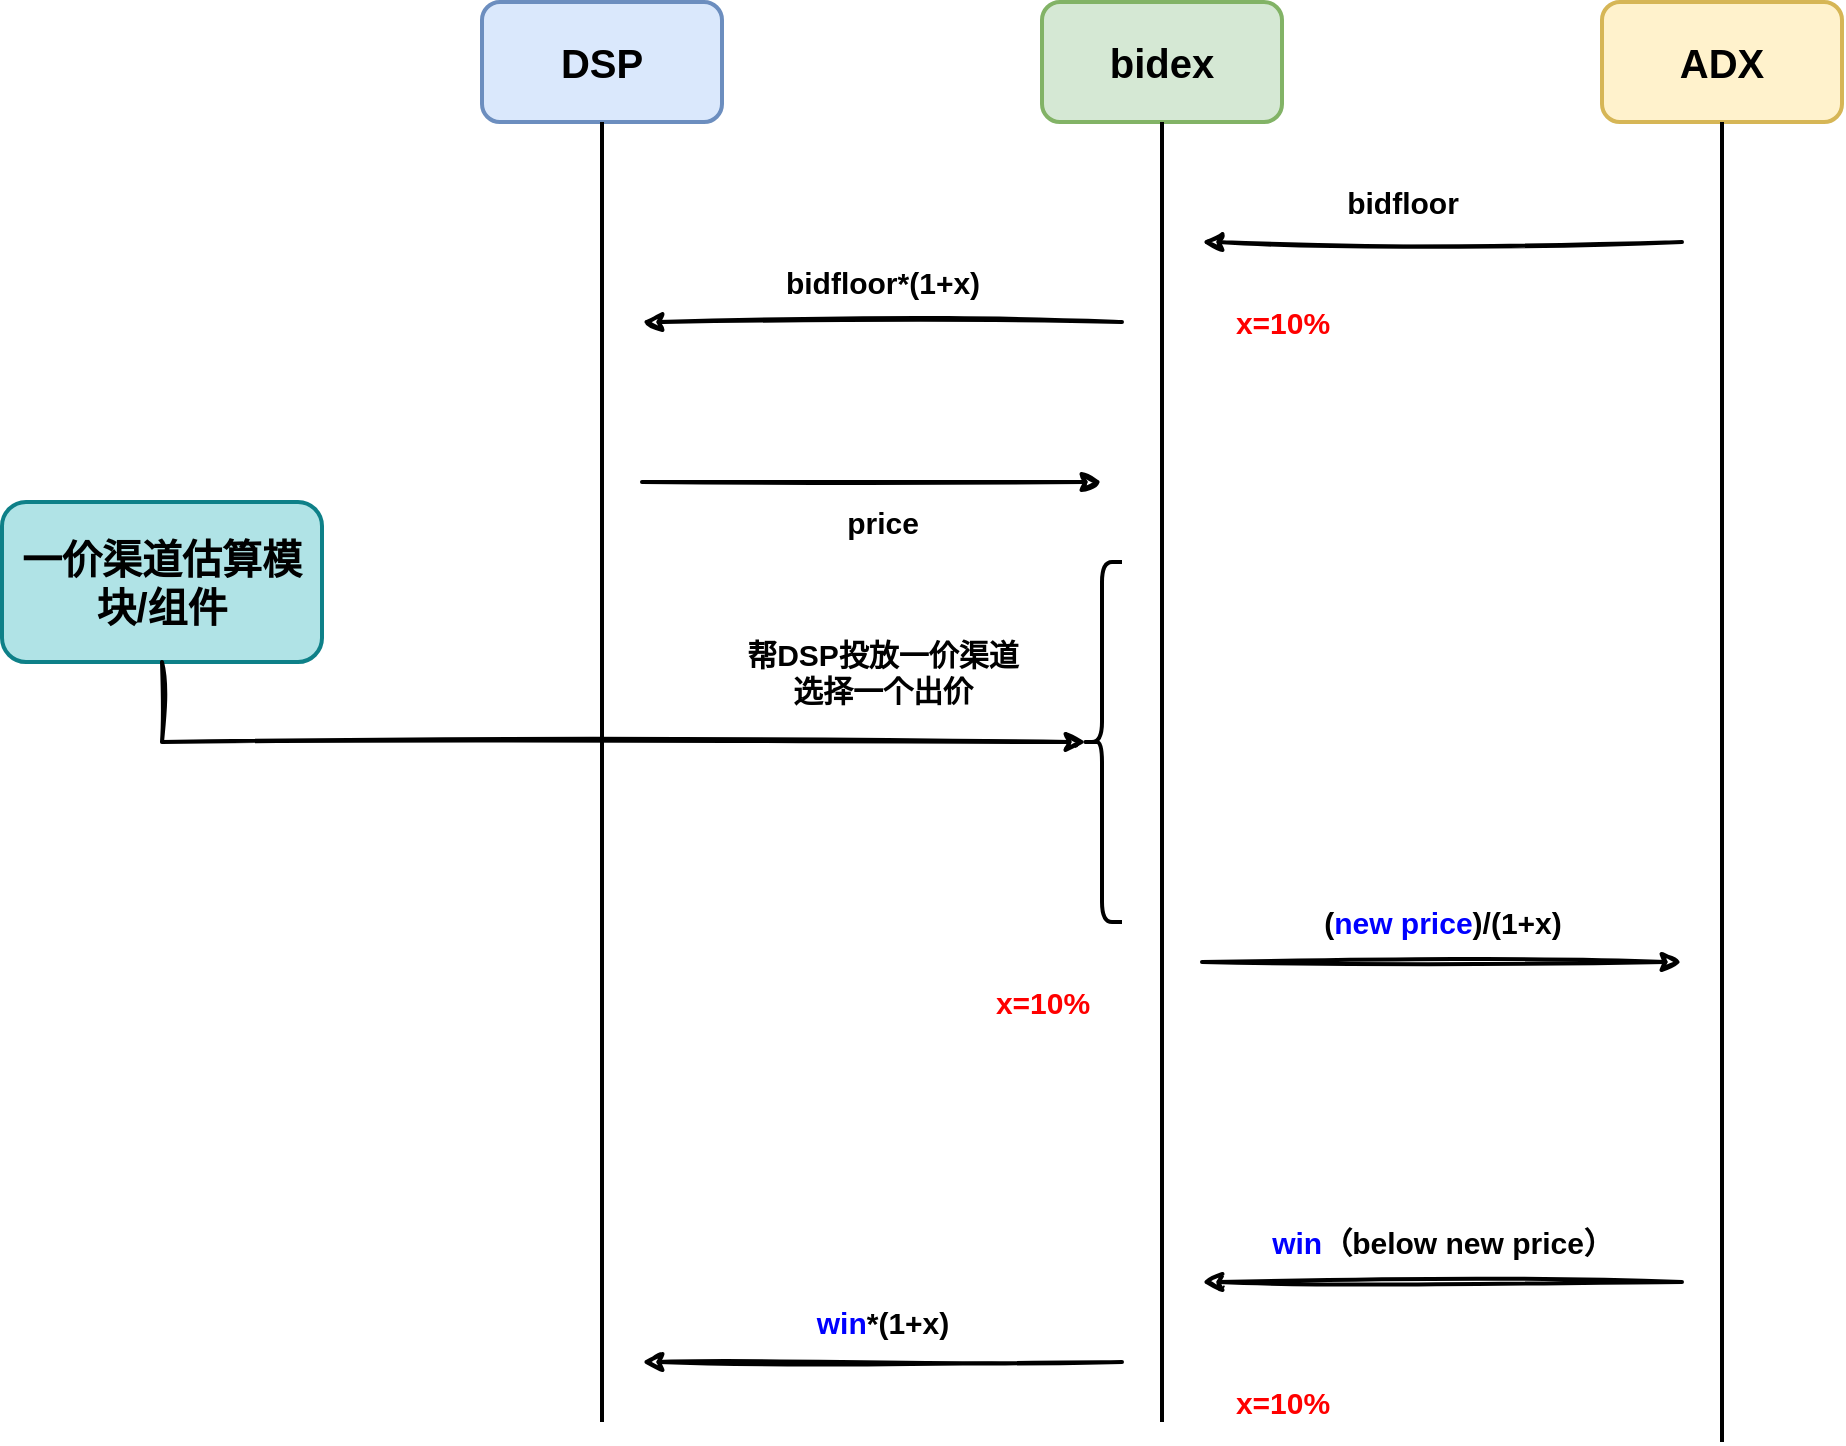 <mxfile version="21.3.2" type="github">
  <diagram name="第 1 页" id="ORAu-yitMfR56Z-VQV3A">
    <mxGraphModel dx="1831" dy="588" grid="1" gridSize="10" guides="1" tooltips="1" connect="1" arrows="1" fold="1" page="1" pageScale="1" pageWidth="827" pageHeight="1169" math="0" shadow="0">
      <root>
        <mxCell id="0" />
        <mxCell id="1" parent="0" />
        <mxCell id="8WJhKyVB8sx55bWzzWLO-1" value="DSP" style="rounded=1;whiteSpace=wrap;html=1;strokeWidth=2;fillWeight=4;hachureGap=8;hachureAngle=45;fillColor=#dae8fc;strokeColor=#6c8ebf;fontStyle=1;fontSize=20;" vertex="1" parent="1">
          <mxGeometry x="160" y="120" width="120" height="60" as="geometry" />
        </mxCell>
        <mxCell id="8WJhKyVB8sx55bWzzWLO-3" value="bidex" style="rounded=1;whiteSpace=wrap;html=1;strokeWidth=2;fillWeight=4;hachureGap=8;hachureAngle=45;fillColor=#d5e8d4;strokeColor=#82b366;fontStyle=1;fontSize=20;" vertex="1" parent="1">
          <mxGeometry x="440" y="120" width="120" height="60" as="geometry" />
        </mxCell>
        <mxCell id="8WJhKyVB8sx55bWzzWLO-4" value="ADX" style="rounded=1;whiteSpace=wrap;html=1;strokeWidth=2;fillWeight=4;hachureGap=8;hachureAngle=45;fillColor=#fff2cc;strokeColor=#d6b656;fontStyle=1;fontSize=20;" vertex="1" parent="1">
          <mxGeometry x="720" y="120" width="120" height="60" as="geometry" />
        </mxCell>
        <mxCell id="8WJhKyVB8sx55bWzzWLO-5" value="" style="line;strokeWidth=2;direction=south;html=1;" vertex="1" parent="1">
          <mxGeometry x="215" y="180" width="10" height="650" as="geometry" />
        </mxCell>
        <mxCell id="8WJhKyVB8sx55bWzzWLO-6" value="" style="line;strokeWidth=2;direction=south;html=1;" vertex="1" parent="1">
          <mxGeometry x="495" y="180" width="10" height="650" as="geometry" />
        </mxCell>
        <mxCell id="8WJhKyVB8sx55bWzzWLO-7" value="" style="line;strokeWidth=2;direction=south;html=1;" vertex="1" parent="1">
          <mxGeometry x="775" y="180" width="10" height="660" as="geometry" />
        </mxCell>
        <mxCell id="8WJhKyVB8sx55bWzzWLO-8" value="" style="endArrow=classic;html=1;rounded=0;fontStyle=1;strokeWidth=2;sketch=1;curveFitting=1;jiggle=2;" edge="1" parent="1">
          <mxGeometry width="50" height="50" relative="1" as="geometry">
            <mxPoint x="240" y="360" as="sourcePoint" />
            <mxPoint x="470" y="360" as="targetPoint" />
          </mxGeometry>
        </mxCell>
        <mxCell id="8WJhKyVB8sx55bWzzWLO-9" value="" style="endArrow=classic;html=1;rounded=0;fontStyle=1;strokeWidth=2;sketch=1;curveFitting=1;jiggle=2;" edge="1" parent="1">
          <mxGeometry width="50" height="50" relative="1" as="geometry">
            <mxPoint x="520" y="600" as="sourcePoint" />
            <mxPoint x="760" y="600" as="targetPoint" />
          </mxGeometry>
        </mxCell>
        <mxCell id="8WJhKyVB8sx55bWzzWLO-10" value="" style="endArrow=classic;html=1;rounded=0;fontStyle=1;strokeWidth=2;sketch=1;curveFitting=1;jiggle=2;" edge="1" parent="1">
          <mxGeometry width="50" height="50" relative="1" as="geometry">
            <mxPoint x="760" y="240" as="sourcePoint" />
            <mxPoint x="520" y="240" as="targetPoint" />
          </mxGeometry>
        </mxCell>
        <mxCell id="8WJhKyVB8sx55bWzzWLO-11" value="" style="endArrow=classic;html=1;rounded=0;fontStyle=1;strokeWidth=2;sketch=1;curveFitting=1;jiggle=2;" edge="1" parent="1">
          <mxGeometry width="50" height="50" relative="1" as="geometry">
            <mxPoint x="480" y="280" as="sourcePoint" />
            <mxPoint x="240" y="280" as="targetPoint" />
          </mxGeometry>
        </mxCell>
        <mxCell id="8WJhKyVB8sx55bWzzWLO-12" value="" style="endArrow=classic;html=1;rounded=0;fontStyle=1;strokeWidth=2;sketch=1;curveFitting=1;jiggle=2;" edge="1" parent="1">
          <mxGeometry width="50" height="50" relative="1" as="geometry">
            <mxPoint x="760" y="760" as="sourcePoint" />
            <mxPoint x="520" y="760" as="targetPoint" />
          </mxGeometry>
        </mxCell>
        <mxCell id="8WJhKyVB8sx55bWzzWLO-13" value="" style="endArrow=classic;html=1;rounded=0;fontStyle=1;strokeWidth=2;sketch=1;curveFitting=1;jiggle=2;" edge="1" parent="1">
          <mxGeometry width="50" height="50" relative="1" as="geometry">
            <mxPoint x="480" y="800" as="sourcePoint" />
            <mxPoint x="240" y="800" as="targetPoint" />
          </mxGeometry>
        </mxCell>
        <mxCell id="8WJhKyVB8sx55bWzzWLO-14" value="bidfloor" style="text;strokeColor=none;fillColor=none;html=1;fontSize=15;fontStyle=1;verticalAlign=middle;align=center;" vertex="1" parent="1">
          <mxGeometry x="600" y="200" width="40" height="40" as="geometry" />
        </mxCell>
        <mxCell id="8WJhKyVB8sx55bWzzWLO-15" value="bidfloor*(1+x)" style="text;strokeColor=none;fillColor=none;html=1;fontSize=15;fontStyle=1;verticalAlign=middle;align=center;" vertex="1" parent="1">
          <mxGeometry x="320" y="240" width="80" height="40" as="geometry" />
        </mxCell>
        <mxCell id="8WJhKyVB8sx55bWzzWLO-16" value="price" style="text;strokeColor=none;fillColor=none;html=1;fontSize=15;fontStyle=1;verticalAlign=middle;align=center;" vertex="1" parent="1">
          <mxGeometry x="320" y="360" width="80" height="40" as="geometry" />
        </mxCell>
        <mxCell id="8WJhKyVB8sx55bWzzWLO-17" value="(&lt;font color=&quot;#0000ff&quot;&gt;new price&lt;/font&gt;)/(1+x)" style="text;strokeColor=none;fillColor=none;html=1;fontSize=15;fontStyle=1;verticalAlign=middle;align=center;" vertex="1" parent="1">
          <mxGeometry x="600" y="560" width="80" height="40" as="geometry" />
        </mxCell>
        <mxCell id="8WJhKyVB8sx55bWzzWLO-18" value="&lt;font color=&quot;#0000ff&quot;&gt;win&lt;/font&gt;*(1+x)" style="text;strokeColor=none;fillColor=none;html=1;fontSize=15;fontStyle=1;verticalAlign=middle;align=center;" vertex="1" parent="1">
          <mxGeometry x="320" y="760" width="80" height="40" as="geometry" />
        </mxCell>
        <mxCell id="8WJhKyVB8sx55bWzzWLO-21" value="win&lt;font color=&quot;#000000&quot;&gt;（below new price）&lt;/font&gt;" style="text;strokeColor=none;fillColor=none;html=1;fontSize=15;fontStyle=1;verticalAlign=middle;align=center;fontColor=#0000FF;" vertex="1" parent="1">
          <mxGeometry x="520" y="720" width="240" height="40" as="geometry" />
        </mxCell>
        <mxCell id="8WJhKyVB8sx55bWzzWLO-25" value="x=10%" style="text;strokeColor=none;fillColor=none;html=1;fontSize=15;fontStyle=1;verticalAlign=middle;align=center;fontColor=#FF0000;" vertex="1" parent="1">
          <mxGeometry x="520" y="260" width="80" height="40" as="geometry" />
        </mxCell>
        <mxCell id="8WJhKyVB8sx55bWzzWLO-26" value="x=10%" style="text;strokeColor=none;fillColor=none;html=1;fontSize=15;fontStyle=1;verticalAlign=middle;align=center;fontColor=#FF0000;" vertex="1" parent="1">
          <mxGeometry x="400" y="600" width="80" height="40" as="geometry" />
        </mxCell>
        <mxCell id="8WJhKyVB8sx55bWzzWLO-27" value="x=10%" style="text;strokeColor=none;fillColor=none;html=1;fontSize=15;fontStyle=1;verticalAlign=middle;align=center;fontColor=#FF0000;" vertex="1" parent="1">
          <mxGeometry x="520" y="800" width="80" height="40" as="geometry" />
        </mxCell>
        <mxCell id="8WJhKyVB8sx55bWzzWLO-28" value="" style="shape=curlyBracket;whiteSpace=wrap;html=1;rounded=1;labelPosition=left;verticalLabelPosition=middle;align=right;verticalAlign=middle;fontStyle=1;strokeWidth=2;" vertex="1" parent="1">
          <mxGeometry x="460" y="400" width="20" height="180" as="geometry" />
        </mxCell>
        <mxCell id="8WJhKyVB8sx55bWzzWLO-29" value="帮DSP投放一价渠道&lt;br&gt;选择一个出价" style="text;strokeColor=none;fillColor=none;html=1;fontSize=15;fontStyle=1;verticalAlign=middle;align=center;" vertex="1" parent="1">
          <mxGeometry x="245" y="430" width="230" height="50" as="geometry" />
        </mxCell>
        <mxCell id="8WJhKyVB8sx55bWzzWLO-30" value="一价渠道估算模块/组件" style="rounded=1;whiteSpace=wrap;html=1;strokeWidth=2;fillWeight=4;hachureGap=8;hachureAngle=45;fillColor=#b0e3e6;strokeColor=#0e8088;fontStyle=1;fontSize=20;" vertex="1" parent="1">
          <mxGeometry x="-80" y="370" width="160" height="80" as="geometry" />
        </mxCell>
        <mxCell id="8WJhKyVB8sx55bWzzWLO-32" value="" style="endArrow=classic;html=1;rounded=0;fontStyle=1;strokeWidth=2;sketch=1;curveFitting=1;jiggle=2;exitX=0.5;exitY=1;exitDx=0;exitDy=0;entryX=0.1;entryY=0.5;entryDx=0;entryDy=0;entryPerimeter=0;" edge="1" parent="1" source="8WJhKyVB8sx55bWzzWLO-30" target="8WJhKyVB8sx55bWzzWLO-28">
          <mxGeometry width="50" height="50" relative="1" as="geometry">
            <mxPoint x="530" y="610" as="sourcePoint" />
            <mxPoint x="770" y="610" as="targetPoint" />
            <Array as="points">
              <mxPoint y="490" />
            </Array>
          </mxGeometry>
        </mxCell>
      </root>
    </mxGraphModel>
  </diagram>
</mxfile>
